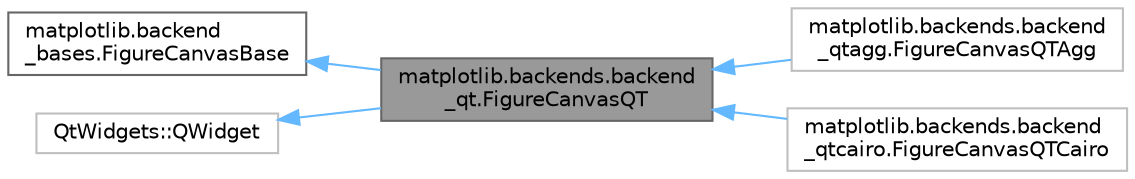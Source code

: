 digraph "matplotlib.backends.backend_qt.FigureCanvasQT"
{
 // LATEX_PDF_SIZE
  bgcolor="transparent";
  edge [fontname=Helvetica,fontsize=10,labelfontname=Helvetica,labelfontsize=10];
  node [fontname=Helvetica,fontsize=10,shape=box,height=0.2,width=0.4];
  rankdir="LR";
  Node1 [id="Node000001",label="matplotlib.backends.backend\l_qt.FigureCanvasQT",height=0.2,width=0.4,color="gray40", fillcolor="grey60", style="filled", fontcolor="black",tooltip=" "];
  Node2 -> Node1 [id="edge5_Node000001_Node000002",dir="back",color="steelblue1",style="solid",tooltip=" "];
  Node2 [id="Node000002",label="matplotlib.backend\l_bases.FigureCanvasBase",height=0.2,width=0.4,color="gray40", fillcolor="white", style="filled",URL="$d9/d5f/classmatplotlib_1_1backend__bases_1_1FigureCanvasBase.html",tooltip=" "];
  Node3 -> Node1 [id="edge6_Node000001_Node000003",dir="back",color="steelblue1",style="solid",tooltip=" "];
  Node3 [id="Node000003",label="QtWidgets::QWidget",height=0.2,width=0.4,color="grey75", fillcolor="white", style="filled",tooltip=" "];
  Node1 -> Node4 [id="edge7_Node000001_Node000004",dir="back",color="steelblue1",style="solid",tooltip=" "];
  Node4 [id="Node000004",label="matplotlib.backends.backend\l_qtagg.FigureCanvasQTAgg",height=0.2,width=0.4,color="grey75", fillcolor="white", style="filled",URL="$d2/d88/classmatplotlib_1_1backends_1_1backend__qtagg_1_1FigureCanvasQTAgg.html",tooltip=" "];
  Node1 -> Node5 [id="edge8_Node000001_Node000005",dir="back",color="steelblue1",style="solid",tooltip=" "];
  Node5 [id="Node000005",label="matplotlib.backends.backend\l_qtcairo.FigureCanvasQTCairo",height=0.2,width=0.4,color="grey75", fillcolor="white", style="filled",URL="$d0/d1a/classmatplotlib_1_1backends_1_1backend__qtcairo_1_1FigureCanvasQTCairo.html",tooltip=" "];
}
